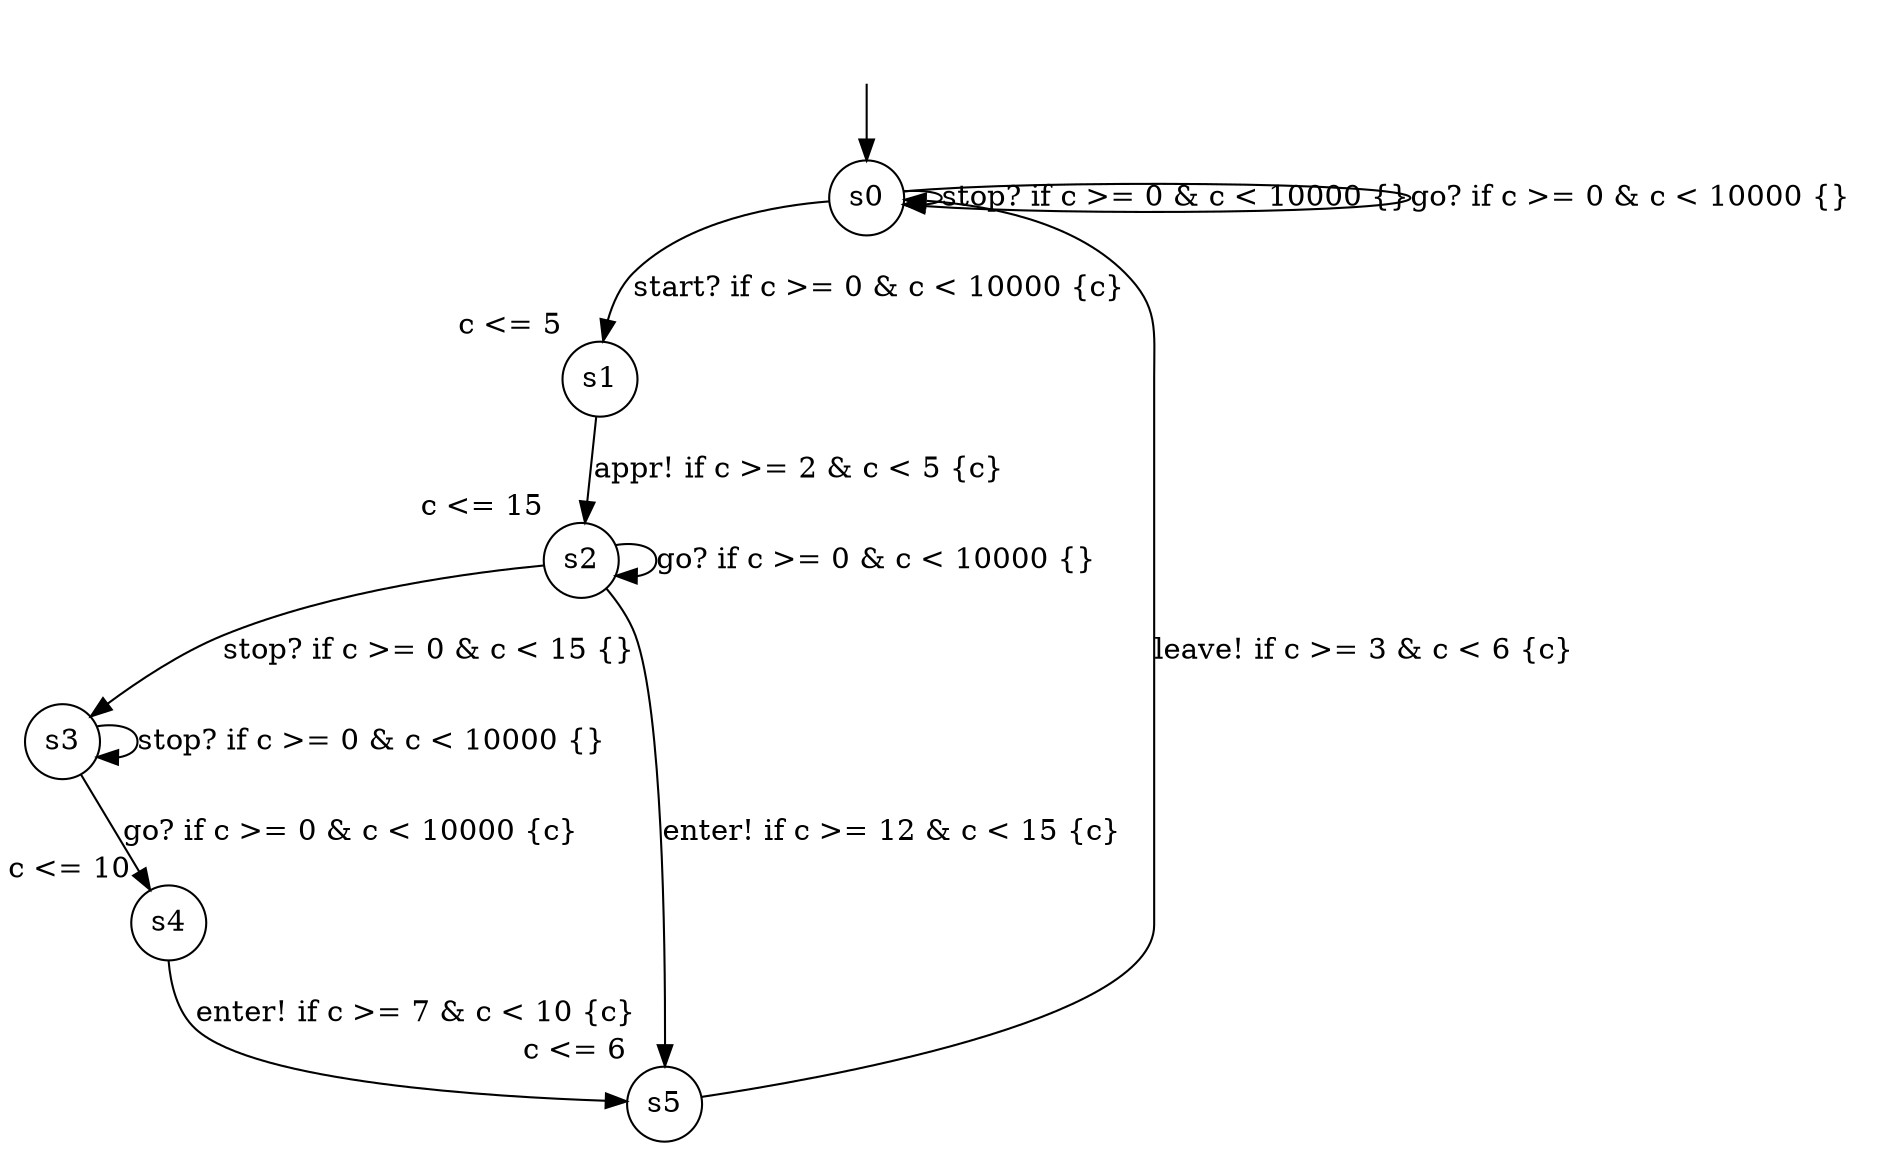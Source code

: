 digraph g {
__start0 [label="" shape="none"];
0 [shape="circle" margin=0 label="s0"];
1 [shape="circle" margin=0 label="s1", xlabel="c <= 5"];
2 [shape="circle" margin=0 label="s2", xlabel="c <= 15"];
3 [shape="circle" margin=0 label="s3"];
4 [shape="circle" margin=0 label="s4", xlabel="c <= 10"];
5 [shape="circle" margin=0 label="s5", xlabel="c <= 6"];
0 -> 1 [label="start? if c >= 0 & c < 10000 {c}"];
0 -> 0 [label="stop? if c >= 0 & c < 10000 {}"];
0 -> 0 [label="go? if c >= 0 & c < 10000 {}"];
1 -> 2 [label="appr! if c >= 2 & c < 5 {c}"];
2 -> 3 [label="stop? if c >= 0 & c < 15 {}"];
2 -> 2 [label="go? if c >= 0 & c < 10000 {}"];
2 -> 5 [label="enter! if c >= 12 & c < 15 {c}"];
3 -> 4 [label="go? if c >= 0 & c < 10000 {c}"];
3 -> 3 [label="stop? if c >= 0 & c < 10000 {}"];
4 -> 5 [label="enter! if c >= 7 & c < 10 {c}"];
5 -> 0 [label="leave! if c >= 3 & c < 6 {c}"];
__start0 -> 0;
}
